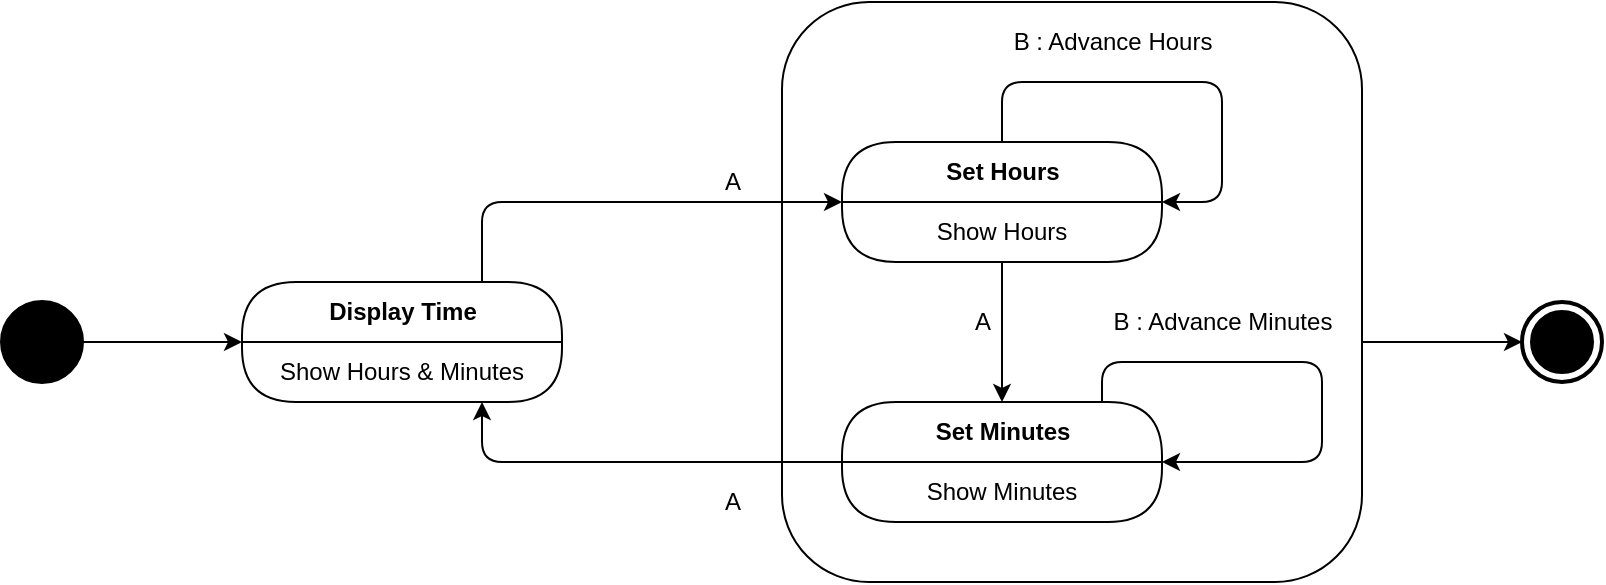 <mxfile version="13.7.3" type="device"><diagram id="HTPu9s1U1PjQkkWS6JYK" name="Page-1"><mxGraphModel dx="1422" dy="822" grid="1" gridSize="10" guides="1" tooltips="1" connect="1" arrows="1" fold="1" page="1" pageScale="1" pageWidth="850" pageHeight="1100" math="0" shadow="0"><root><mxCell id="0"/><mxCell id="1" parent="0"/><mxCell id="4ndKjocwFggtJgPsnKsZ-34" value="" style="whiteSpace=wrap;html=1;aspect=fixed;rounded=1;glass=0;" vertex="1" parent="1"><mxGeometry x="415" y="120" width="290" height="290" as="geometry"/></mxCell><mxCell id="4ndKjocwFggtJgPsnKsZ-13" value="" style="shape=ellipse;html=1;fillColor=#000000;strokeWidth=2;verticalLabelPosition=bottom;verticalAlignment=top;perimeter=ellipsePerimeter;" vertex="1" parent="1"><mxGeometry x="25" y="270" width="40" height="40" as="geometry"/></mxCell><mxCell id="4ndKjocwFggtJgPsnKsZ-14" value="" style="endArrow=classic;html=1;exitX=1;exitY=0.5;exitDx=0;exitDy=0;" edge="1" parent="1" source="4ndKjocwFggtJgPsnKsZ-13"><mxGeometry width="50" height="50" relative="1" as="geometry"><mxPoint x="415" y="420" as="sourcePoint"/><mxPoint x="145" y="290" as="targetPoint"/></mxGeometry></mxCell><mxCell id="4ndKjocwFggtJgPsnKsZ-15" value="" style="endArrow=classic;html=1;exitX=0.75;exitY=0;exitDx=0;exitDy=0;edgeStyle=orthogonalEdgeStyle;" edge="1" parent="1" source="4ndKjocwFggtJgPsnKsZ-6"><mxGeometry width="50" height="50" relative="1" as="geometry"><mxPoint x="370" y="229.5" as="sourcePoint"/><mxPoint x="445" y="220" as="targetPoint"/><Array as="points"><mxPoint x="265" y="220"/></Array></mxGeometry></mxCell><mxCell id="4ndKjocwFggtJgPsnKsZ-16" value="" style="endArrow=classic;html=1;edgeStyle=orthogonalEdgeStyle;entryX=0.75;entryY=1;entryDx=0;entryDy=0;" edge="1" parent="1" target="4ndKjocwFggtJgPsnKsZ-7"><mxGeometry width="50" height="50" relative="1" as="geometry"><mxPoint x="445" y="350" as="sourcePoint"/><mxPoint x="365" y="490" as="targetPoint"/><Array as="points"><mxPoint x="265" y="350"/></Array></mxGeometry></mxCell><mxCell id="4ndKjocwFggtJgPsnKsZ-17" value="A" style="text;html=1;align=center;verticalAlign=middle;resizable=0;points=[];autosize=1;" vertex="1" parent="1"><mxGeometry x="380" y="200" width="20" height="20" as="geometry"/></mxCell><mxCell id="4ndKjocwFggtJgPsnKsZ-18" value="A" style="text;html=1;align=center;verticalAlign=middle;resizable=0;points=[];autosize=1;" vertex="1" parent="1"><mxGeometry x="380" y="360" width="20" height="20" as="geometry"/></mxCell><mxCell id="4ndKjocwFggtJgPsnKsZ-20" value="" style="endArrow=classic;html=1;entryX=1;entryY=0;entryDx=0;entryDy=0;edgeStyle=orthogonalEdgeStyle;exitX=0.5;exitY=0;exitDx=0;exitDy=0;" edge="1" parent="1" target="4ndKjocwFggtJgPsnKsZ-10"><mxGeometry width="50" height="50" relative="1" as="geometry"><mxPoint x="525" y="200" as="sourcePoint"/><mxPoint x="605" y="230" as="targetPoint"/><Array as="points"><mxPoint x="525" y="160"/><mxPoint x="635" y="160"/><mxPoint x="635" y="220"/></Array></mxGeometry></mxCell><mxCell id="4ndKjocwFggtJgPsnKsZ-21" value="B : Advance Hours" style="text;html=1;align=center;verticalAlign=middle;resizable=0;points=[];autosize=1;" vertex="1" parent="1"><mxGeometry x="525" y="130" width="110" height="20" as="geometry"/></mxCell><mxCell id="4ndKjocwFggtJgPsnKsZ-22" value="B : Advance Minutes" style="text;html=1;align=center;verticalAlign=middle;resizable=0;points=[];autosize=1;" vertex="1" parent="1"><mxGeometry x="575" y="270" width="120" height="20" as="geometry"/></mxCell><mxCell id="4ndKjocwFggtJgPsnKsZ-23" value="" style="endArrow=classic;html=1;entryX=0.5;entryY=0;entryDx=0;entryDy=0;exitX=0.5;exitY=1;exitDx=0;exitDy=0;" edge="1" parent="1" source="4ndKjocwFggtJgPsnKsZ-10" target="4ndKjocwFggtJgPsnKsZ-11"><mxGeometry width="50" height="50" relative="1" as="geometry"><mxPoint x="565" y="310" as="sourcePoint"/><mxPoint x="615" y="260" as="targetPoint"/></mxGeometry></mxCell><mxCell id="4ndKjocwFggtJgPsnKsZ-24" value="A" style="text;html=1;align=center;verticalAlign=middle;resizable=0;points=[];autosize=1;" vertex="1" parent="1"><mxGeometry x="505" y="270" width="20" height="20" as="geometry"/></mxCell><mxCell id="4ndKjocwFggtJgPsnKsZ-28" value="" style="endArrow=classic;html=1;entryX=1;entryY=0;entryDx=0;entryDy=0;edgeStyle=orthogonalEdgeStyle;exitX=0.5;exitY=0;exitDx=0;exitDy=0;" edge="1" parent="1" target="4ndKjocwFggtJgPsnKsZ-12"><mxGeometry width="50" height="50" relative="1" as="geometry"><mxPoint x="575" y="320" as="sourcePoint"/><mxPoint x="655" y="340" as="targetPoint"/><Array as="points"><mxPoint x="575" y="300"/><mxPoint x="685" y="300"/><mxPoint x="685" y="350"/></Array></mxGeometry></mxCell><mxCell id="4ndKjocwFggtJgPsnKsZ-29" value="" style="html=1;shape=mxgraph.sysml.actFinal;strokeWidth=2;verticalLabelPosition=bottom;verticalAlignment=top;" vertex="1" parent="1"><mxGeometry x="785" y="270" width="40" height="40" as="geometry"/></mxCell><mxCell id="4ndKjocwFggtJgPsnKsZ-30" value="" style="endArrow=classic;html=1;exitX=1;exitY=0.5;exitDx=0;exitDy=0;" edge="1" parent="1"><mxGeometry width="50" height="50" relative="1" as="geometry"><mxPoint x="705" y="290" as="sourcePoint"/><mxPoint x="785" y="290" as="targetPoint"/></mxGeometry></mxCell><mxCell id="4ndKjocwFggtJgPsnKsZ-6" value="Display Time" style="swimlane;html=1;fontStyle=1;align=center;verticalAlign=middle;childLayout=stackLayout;horizontal=1;startSize=30;horizontalStack=0;resizeParent=0;resizeLast=1;container=0;collapsible=0;rounded=1;arcSize=30;swimlaneFillColor=#FFFFFF;dropTarget=0;" vertex="1" parent="1"><mxGeometry x="145" y="260" width="160" height="60" as="geometry"/></mxCell><mxCell id="4ndKjocwFggtJgPsnKsZ-7" value="Show Hours &amp;amp; Minutes" style="text;html=1;strokeColor=none;fillColor=none;align=center;verticalAlign=middle;spacingLeft=4;spacingRight=4;whiteSpace=wrap;overflow=hidden;rotatable=0;fontColor=#000000;" vertex="1" parent="4ndKjocwFggtJgPsnKsZ-6"><mxGeometry y="30" width="160" height="30" as="geometry"/></mxCell><mxCell id="4ndKjocwFggtJgPsnKsZ-9" value="Set Hours" style="swimlane;html=1;fontStyle=1;align=center;verticalAlign=middle;childLayout=stackLayout;horizontal=1;startSize=30;horizontalStack=0;resizeParent=0;resizeLast=1;container=0;collapsible=0;rounded=1;arcSize=30;swimlaneFillColor=#FFFFFF;dropTarget=0;" vertex="1" parent="1"><mxGeometry x="445" y="190" width="160" height="60" as="geometry"/></mxCell><mxCell id="4ndKjocwFggtJgPsnKsZ-10" value="Show Hours" style="text;html=1;strokeColor=none;fillColor=none;align=center;verticalAlign=middle;spacingLeft=4;spacingRight=4;whiteSpace=wrap;overflow=hidden;rotatable=0;fontColor=#000000;" vertex="1" parent="4ndKjocwFggtJgPsnKsZ-9"><mxGeometry y="30" width="160" height="30" as="geometry"/></mxCell><mxCell id="4ndKjocwFggtJgPsnKsZ-11" value="Set Minutes" style="swimlane;html=1;fontStyle=1;align=center;verticalAlign=middle;childLayout=stackLayout;horizontal=1;startSize=30;horizontalStack=0;resizeParent=0;resizeLast=1;container=0;collapsible=0;rounded=1;arcSize=30;swimlaneFillColor=#FFFFFF;dropTarget=0;" vertex="1" parent="1"><mxGeometry x="445" y="320" width="160" height="60" as="geometry"/></mxCell><mxCell id="4ndKjocwFggtJgPsnKsZ-12" value="Show Minutes" style="text;html=1;strokeColor=none;fillColor=none;align=center;verticalAlign=middle;spacingLeft=4;spacingRight=4;whiteSpace=wrap;overflow=hidden;rotatable=0;fontColor=#000000;" vertex="1" parent="4ndKjocwFggtJgPsnKsZ-11"><mxGeometry y="30" width="160" height="30" as="geometry"/></mxCell></root></mxGraphModel></diagram></mxfile>